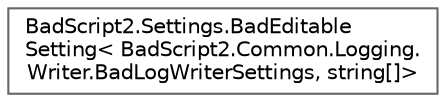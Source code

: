 digraph "Graphical Class Hierarchy"
{
 // LATEX_PDF_SIZE
  bgcolor="transparent";
  edge [fontname=Helvetica,fontsize=10,labelfontname=Helvetica,labelfontsize=10];
  node [fontname=Helvetica,fontsize=10,shape=box,height=0.2,width=0.4];
  rankdir="LR";
  Node0 [id="Node000000",label="BadScript2.Settings.BadEditable\lSetting\< BadScript2.Common.Logging.\lWriter.BadLogWriterSettings, string[]\>",height=0.2,width=0.4,color="grey40", fillcolor="white", style="filled",URL="$class_bad_script2_1_1_settings_1_1_bad_editable_setting.html",tooltip=" "];
}

